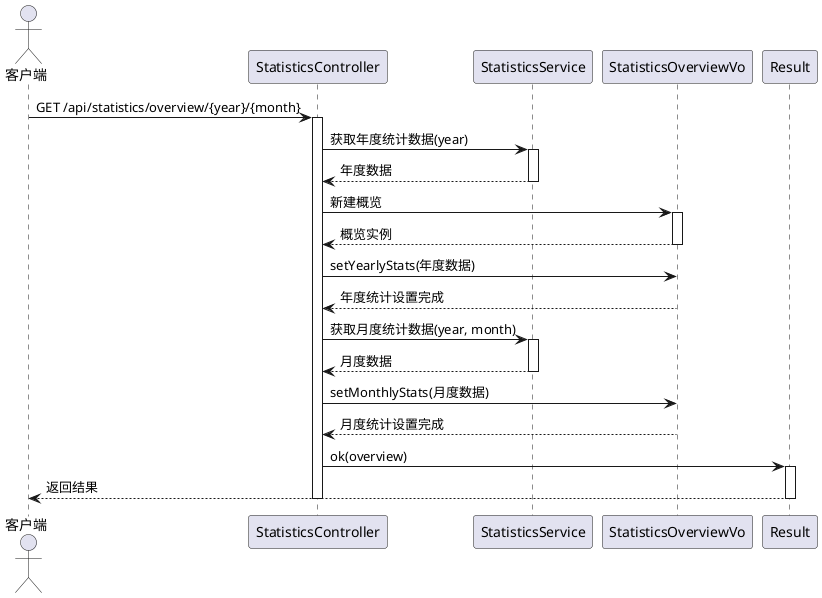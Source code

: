 @startuml
actor 客户端 as Client
participant "StatisticsController" as Controller
participant "StatisticsService" as Service
participant "StatisticsOverviewVo" as OverviewVo
participant "Result" as Result

Client -> Controller: GET /api/statistics/overview/{year}/{month}
activate Controller

Controller -> Service: 获取年度统计数据(year)
activate Service
Service --> Controller: 年度数据
deactivate Service

Controller -> OverviewVo: 新建概览
activate OverviewVo
OverviewVo --> Controller: 概览实例
deactivate OverviewVo

Controller -> OverviewVo: setYearlyStats(年度数据)
OverviewVo --> Controller: 年度统计设置完成

Controller -> Service: 获取月度统计数据(year, month)
activate Service
Service --> Controller: 月度数据
deactivate Service

Controller -> OverviewVo: setMonthlyStats(月度数据)
OverviewVo --> Controller: 月度统计设置完成

Controller -> Result: ok(overview)
activate Result
Result --> Client: 返回结果
deactivate Result

deactivate Controller
@enduml